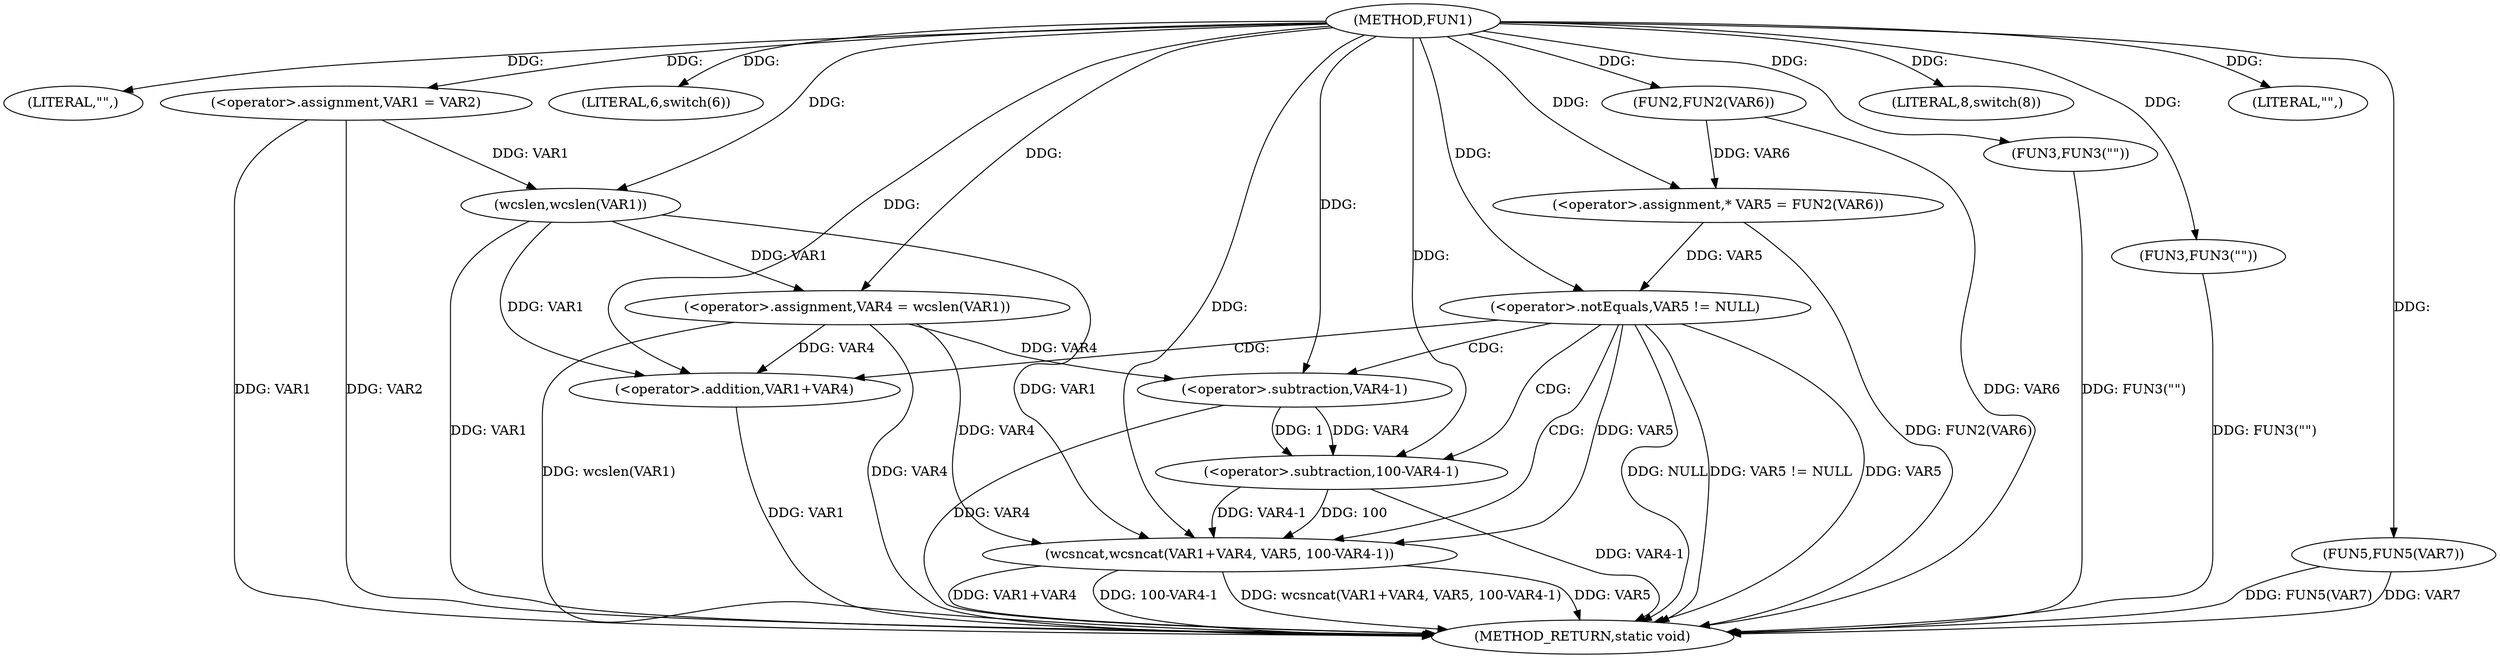 digraph FUN1 {  
"1000100" [label = "(METHOD,FUN1)" ]
"1000155" [label = "(METHOD_RETURN,static void)" ]
"1000103" [label = "(LITERAL,\"\",)" ]
"1000104" [label = "(<operator>.assignment,VAR1 = VAR2)" ]
"1000108" [label = "(LITERAL,6,switch(6))" ]
"1000113" [label = "(<operator>.assignment,VAR4 = wcslen(VAR1))" ]
"1000115" [label = "(wcslen,wcslen(VAR1))" ]
"1000118" [label = "(<operator>.assignment,* VAR5 = FUN2(VAR6))" ]
"1000120" [label = "(FUN2,FUN2(VAR6))" ]
"1000123" [label = "(<operator>.notEquals,VAR5 != NULL)" ]
"1000127" [label = "(wcsncat,wcsncat(VAR1+VAR4, VAR5, 100-VAR4-1))" ]
"1000128" [label = "(<operator>.addition,VAR1+VAR4)" ]
"1000132" [label = "(<operator>.subtraction,100-VAR4-1)" ]
"1000134" [label = "(<operator>.subtraction,VAR4-1)" ]
"1000139" [label = "(FUN3,FUN3(\"\"))" ]
"1000143" [label = "(LITERAL,8,switch(8))" ]
"1000146" [label = "(FUN3,FUN3(\"\"))" ]
"1000151" [label = "(LITERAL,\"\",)" ]
"1000152" [label = "(FUN5,FUN5(VAR7))" ]
  "1000123" -> "1000155"  [ label = "DDG: NULL"] 
  "1000104" -> "1000155"  [ label = "DDG: VAR1"] 
  "1000113" -> "1000155"  [ label = "DDG: VAR4"] 
  "1000152" -> "1000155"  [ label = "DDG: FUN5(VAR7)"] 
  "1000127" -> "1000155"  [ label = "DDG: VAR1+VAR4"] 
  "1000146" -> "1000155"  [ label = "DDG: FUN3(\"\")"] 
  "1000115" -> "1000155"  [ label = "DDG: VAR1"] 
  "1000104" -> "1000155"  [ label = "DDG: VAR2"] 
  "1000123" -> "1000155"  [ label = "DDG: VAR5 != NULL"] 
  "1000127" -> "1000155"  [ label = "DDG: 100-VAR4-1"] 
  "1000139" -> "1000155"  [ label = "DDG: FUN3(\"\")"] 
  "1000128" -> "1000155"  [ label = "DDG: VAR1"] 
  "1000132" -> "1000155"  [ label = "DDG: VAR4-1"] 
  "1000113" -> "1000155"  [ label = "DDG: wcslen(VAR1)"] 
  "1000120" -> "1000155"  [ label = "DDG: VAR6"] 
  "1000127" -> "1000155"  [ label = "DDG: wcsncat(VAR1+VAR4, VAR5, 100-VAR4-1)"] 
  "1000152" -> "1000155"  [ label = "DDG: VAR7"] 
  "1000134" -> "1000155"  [ label = "DDG: VAR4"] 
  "1000118" -> "1000155"  [ label = "DDG: FUN2(VAR6)"] 
  "1000127" -> "1000155"  [ label = "DDG: VAR5"] 
  "1000123" -> "1000155"  [ label = "DDG: VAR5"] 
  "1000100" -> "1000103"  [ label = "DDG: "] 
  "1000100" -> "1000104"  [ label = "DDG: "] 
  "1000100" -> "1000108"  [ label = "DDG: "] 
  "1000115" -> "1000113"  [ label = "DDG: VAR1"] 
  "1000100" -> "1000113"  [ label = "DDG: "] 
  "1000104" -> "1000115"  [ label = "DDG: VAR1"] 
  "1000100" -> "1000115"  [ label = "DDG: "] 
  "1000120" -> "1000118"  [ label = "DDG: VAR6"] 
  "1000100" -> "1000118"  [ label = "DDG: "] 
  "1000100" -> "1000120"  [ label = "DDG: "] 
  "1000118" -> "1000123"  [ label = "DDG: VAR5"] 
  "1000100" -> "1000123"  [ label = "DDG: "] 
  "1000115" -> "1000127"  [ label = "DDG: VAR1"] 
  "1000100" -> "1000127"  [ label = "DDG: "] 
  "1000113" -> "1000127"  [ label = "DDG: VAR4"] 
  "1000115" -> "1000128"  [ label = "DDG: VAR1"] 
  "1000100" -> "1000128"  [ label = "DDG: "] 
  "1000113" -> "1000128"  [ label = "DDG: VAR4"] 
  "1000123" -> "1000127"  [ label = "DDG: VAR5"] 
  "1000132" -> "1000127"  [ label = "DDG: 100"] 
  "1000132" -> "1000127"  [ label = "DDG: VAR4-1"] 
  "1000100" -> "1000132"  [ label = "DDG: "] 
  "1000134" -> "1000132"  [ label = "DDG: VAR4"] 
  "1000134" -> "1000132"  [ label = "DDG: 1"] 
  "1000100" -> "1000134"  [ label = "DDG: "] 
  "1000113" -> "1000134"  [ label = "DDG: VAR4"] 
  "1000100" -> "1000139"  [ label = "DDG: "] 
  "1000100" -> "1000143"  [ label = "DDG: "] 
  "1000100" -> "1000146"  [ label = "DDG: "] 
  "1000100" -> "1000151"  [ label = "DDG: "] 
  "1000100" -> "1000152"  [ label = "DDG: "] 
  "1000123" -> "1000127"  [ label = "CDG: "] 
  "1000123" -> "1000132"  [ label = "CDG: "] 
  "1000123" -> "1000128"  [ label = "CDG: "] 
  "1000123" -> "1000134"  [ label = "CDG: "] 
}
